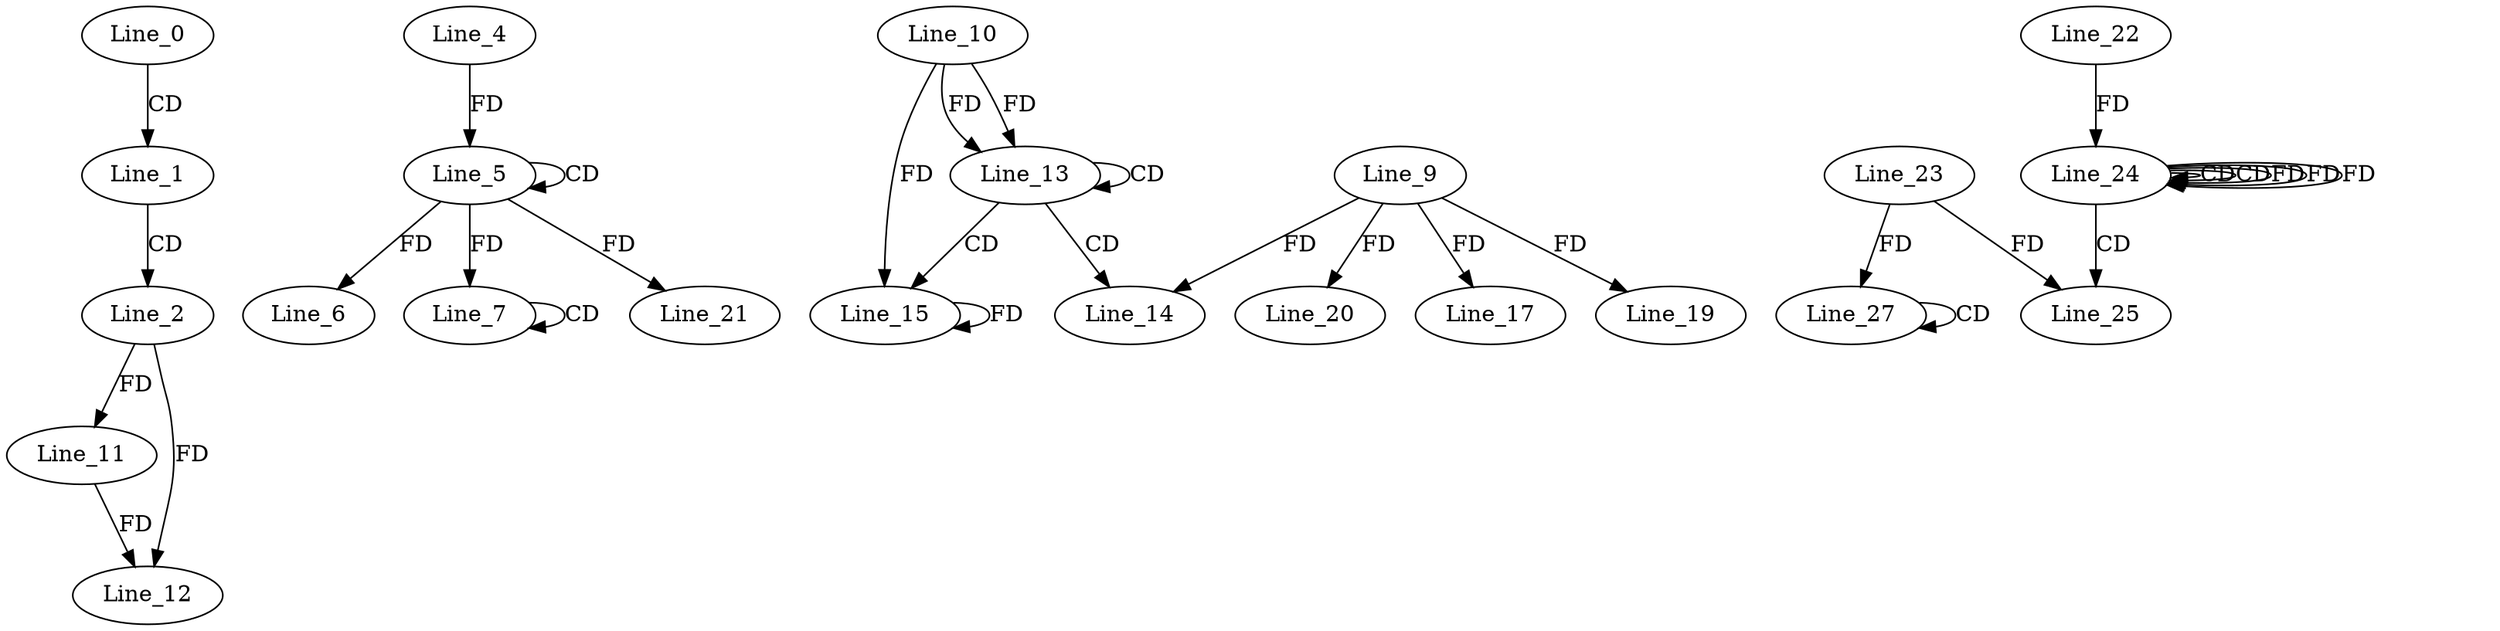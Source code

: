 digraph G {
  Line_0;
  Line_1;
  Line_2;
  Line_5;
  Line_5;
  Line_4;
  Line_6;
  Line_7;
  Line_7;
  Line_11;
  Line_12;
  Line_11;
  Line_10;
  Line_13;
  Line_13;
  Line_14;
  Line_9;
  Line_15;
  Line_17;
  Line_19;
  Line_20;
  Line_21;
  Line_24;
  Line_24;
  Line_24;
  Line_24;
  Line_22;
  Line_24;
  Line_24;
  Line_25;
  Line_23;
  Line_27;
  Line_27;
  Line_0 -> Line_1 [ label="CD" ];
  Line_1 -> Line_2 [ label="CD" ];
  Line_5 -> Line_5 [ label="CD" ];
  Line_4 -> Line_5 [ label="FD" ];
  Line_5 -> Line_6 [ label="FD" ];
  Line_7 -> Line_7 [ label="CD" ];
  Line_5 -> Line_7 [ label="FD" ];
  Line_2 -> Line_11 [ label="FD" ];
  Line_2 -> Line_12 [ label="FD" ];
  Line_11 -> Line_12 [ label="FD" ];
  Line_10 -> Line_13 [ label="FD" ];
  Line_13 -> Line_13 [ label="CD" ];
  Line_10 -> Line_13 [ label="FD" ];
  Line_13 -> Line_14 [ label="CD" ];
  Line_9 -> Line_14 [ label="FD" ];
  Line_13 -> Line_15 [ label="CD" ];
  Line_10 -> Line_15 [ label="FD" ];
  Line_15 -> Line_15 [ label="FD" ];
  Line_9 -> Line_17 [ label="FD" ];
  Line_9 -> Line_19 [ label="FD" ];
  Line_9 -> Line_20 [ label="FD" ];
  Line_5 -> Line_21 [ label="FD" ];
  Line_24 -> Line_24 [ label="CD" ];
  Line_24 -> Line_24 [ label="CD" ];
  Line_22 -> Line_24 [ label="FD" ];
  Line_24 -> Line_24 [ label="FD" ];
  Line_24 -> Line_25 [ label="CD" ];
  Line_23 -> Line_25 [ label="FD" ];
  Line_27 -> Line_27 [ label="CD" ];
  Line_23 -> Line_27 [ label="FD" ];
  Line_24 -> Line_24 [ label="FD" ];
  Line_24 -> Line_24 [ label="FD" ];
}

